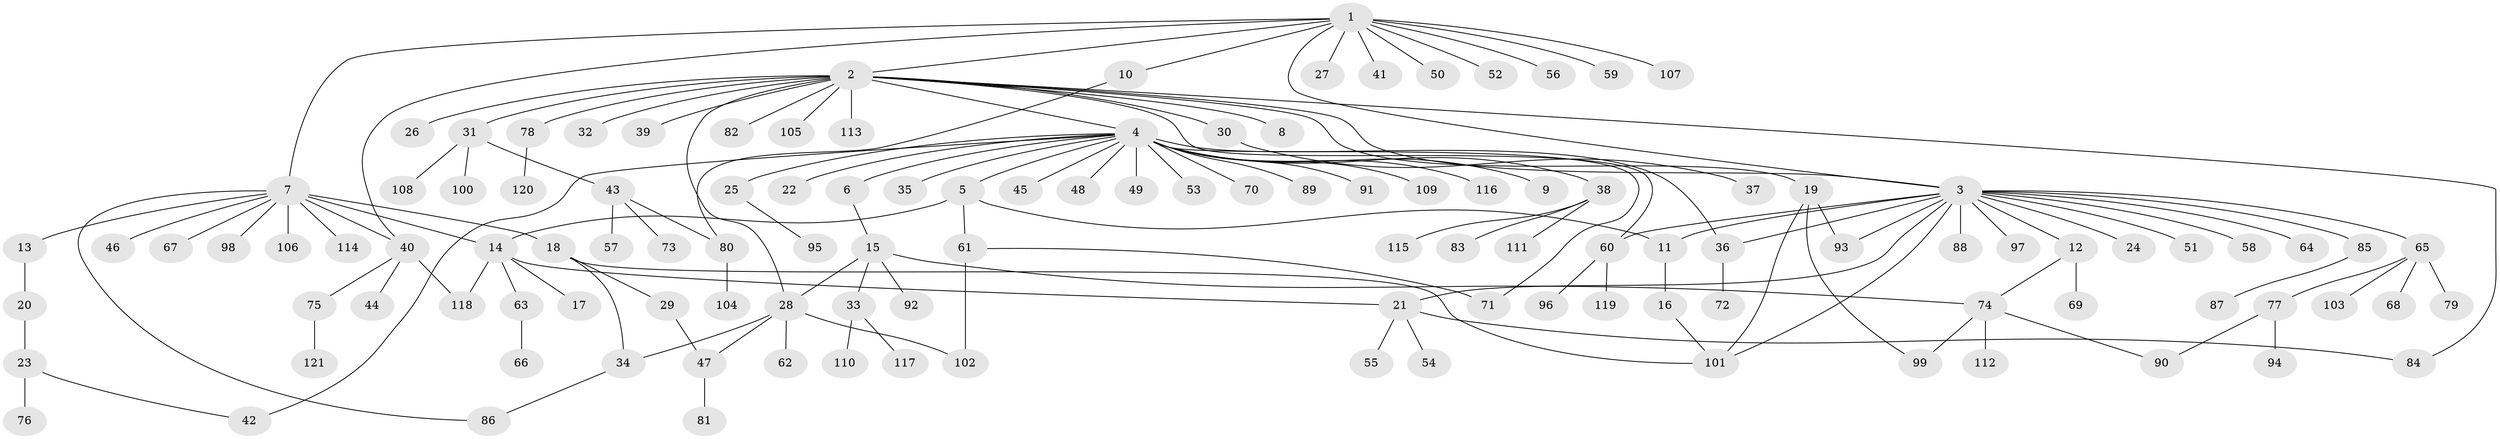 // Generated by graph-tools (version 1.1) at 2025/47/03/09/25 04:47:34]
// undirected, 121 vertices, 144 edges
graph export_dot {
graph [start="1"]
  node [color=gray90,style=filled];
  1;
  2;
  3;
  4;
  5;
  6;
  7;
  8;
  9;
  10;
  11;
  12;
  13;
  14;
  15;
  16;
  17;
  18;
  19;
  20;
  21;
  22;
  23;
  24;
  25;
  26;
  27;
  28;
  29;
  30;
  31;
  32;
  33;
  34;
  35;
  36;
  37;
  38;
  39;
  40;
  41;
  42;
  43;
  44;
  45;
  46;
  47;
  48;
  49;
  50;
  51;
  52;
  53;
  54;
  55;
  56;
  57;
  58;
  59;
  60;
  61;
  62;
  63;
  64;
  65;
  66;
  67;
  68;
  69;
  70;
  71;
  72;
  73;
  74;
  75;
  76;
  77;
  78;
  79;
  80;
  81;
  82;
  83;
  84;
  85;
  86;
  87;
  88;
  89;
  90;
  91;
  92;
  93;
  94;
  95;
  96;
  97;
  98;
  99;
  100;
  101;
  102;
  103;
  104;
  105;
  106;
  107;
  108;
  109;
  110;
  111;
  112;
  113;
  114;
  115;
  116;
  117;
  118;
  119;
  120;
  121;
  1 -- 2;
  1 -- 3;
  1 -- 7;
  1 -- 10;
  1 -- 27;
  1 -- 40;
  1 -- 41;
  1 -- 50;
  1 -- 52;
  1 -- 56;
  1 -- 59;
  1 -- 107;
  2 -- 3;
  2 -- 4;
  2 -- 8;
  2 -- 19;
  2 -- 26;
  2 -- 28;
  2 -- 30;
  2 -- 31;
  2 -- 32;
  2 -- 39;
  2 -- 60;
  2 -- 78;
  2 -- 82;
  2 -- 84;
  2 -- 105;
  2 -- 113;
  3 -- 11;
  3 -- 12;
  3 -- 21;
  3 -- 24;
  3 -- 36;
  3 -- 51;
  3 -- 58;
  3 -- 60;
  3 -- 64;
  3 -- 65;
  3 -- 85;
  3 -- 88;
  3 -- 93;
  3 -- 97;
  3 -- 101;
  4 -- 5;
  4 -- 6;
  4 -- 9;
  4 -- 22;
  4 -- 25;
  4 -- 35;
  4 -- 36;
  4 -- 38;
  4 -- 42;
  4 -- 45;
  4 -- 48;
  4 -- 49;
  4 -- 53;
  4 -- 70;
  4 -- 71;
  4 -- 89;
  4 -- 91;
  4 -- 109;
  4 -- 116;
  5 -- 11;
  5 -- 14;
  5 -- 61;
  6 -- 15;
  7 -- 13;
  7 -- 14;
  7 -- 18;
  7 -- 40;
  7 -- 46;
  7 -- 67;
  7 -- 86;
  7 -- 98;
  7 -- 106;
  7 -- 114;
  10 -- 80;
  11 -- 16;
  12 -- 69;
  12 -- 74;
  13 -- 20;
  14 -- 17;
  14 -- 21;
  14 -- 63;
  14 -- 118;
  15 -- 28;
  15 -- 33;
  15 -- 74;
  15 -- 92;
  16 -- 101;
  18 -- 29;
  18 -- 34;
  18 -- 101;
  19 -- 93;
  19 -- 99;
  19 -- 101;
  20 -- 23;
  21 -- 54;
  21 -- 55;
  21 -- 84;
  23 -- 42;
  23 -- 76;
  25 -- 95;
  28 -- 34;
  28 -- 47;
  28 -- 62;
  28 -- 102;
  29 -- 47;
  30 -- 37;
  31 -- 43;
  31 -- 100;
  31 -- 108;
  33 -- 110;
  33 -- 117;
  34 -- 86;
  36 -- 72;
  38 -- 83;
  38 -- 111;
  38 -- 115;
  40 -- 44;
  40 -- 75;
  40 -- 118;
  43 -- 57;
  43 -- 73;
  43 -- 80;
  47 -- 81;
  60 -- 96;
  60 -- 119;
  61 -- 71;
  61 -- 102;
  63 -- 66;
  65 -- 68;
  65 -- 77;
  65 -- 79;
  65 -- 103;
  74 -- 90;
  74 -- 99;
  74 -- 112;
  75 -- 121;
  77 -- 90;
  77 -- 94;
  78 -- 120;
  80 -- 104;
  85 -- 87;
}

